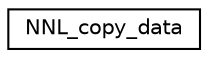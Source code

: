 digraph "Graphical Class Hierarchy"
{
 // LATEX_PDF_SIZE
  edge [fontname="Helvetica",fontsize="10",labelfontname="Helvetica",labelfontsize="10"];
  node [fontname="Helvetica",fontsize="10",shape=record];
  rankdir="LR";
  Node0 [label="NNL_copy_data",height=0.2,width=0.4,color="black", fillcolor="white", style="filled",URL="$structNNL__copy__data.html",tooltip=" "];
}
